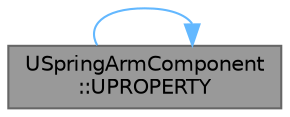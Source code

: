 digraph "USpringArmComponent::UPROPERTY"
{
 // INTERACTIVE_SVG=YES
 // LATEX_PDF_SIZE
  bgcolor="transparent";
  edge [fontname=Helvetica,fontsize=10,labelfontname=Helvetica,labelfontsize=10];
  node [fontname=Helvetica,fontsize=10,shape=box,height=0.2,width=0.4];
  rankdir="LR";
  Node1 [id="Node000001",label="USpringArmComponent\l::UPROPERTY",height=0.2,width=0.4,color="gray40", fillcolor="grey60", style="filled", fontcolor="black",tooltip="offset at end of spring arm; use this instead of the relative offset of the attached component to ens..."];
  Node1 -> Node1 [id="edge1_Node000001_Node000001",color="steelblue1",style="solid",tooltip=" "];
}
